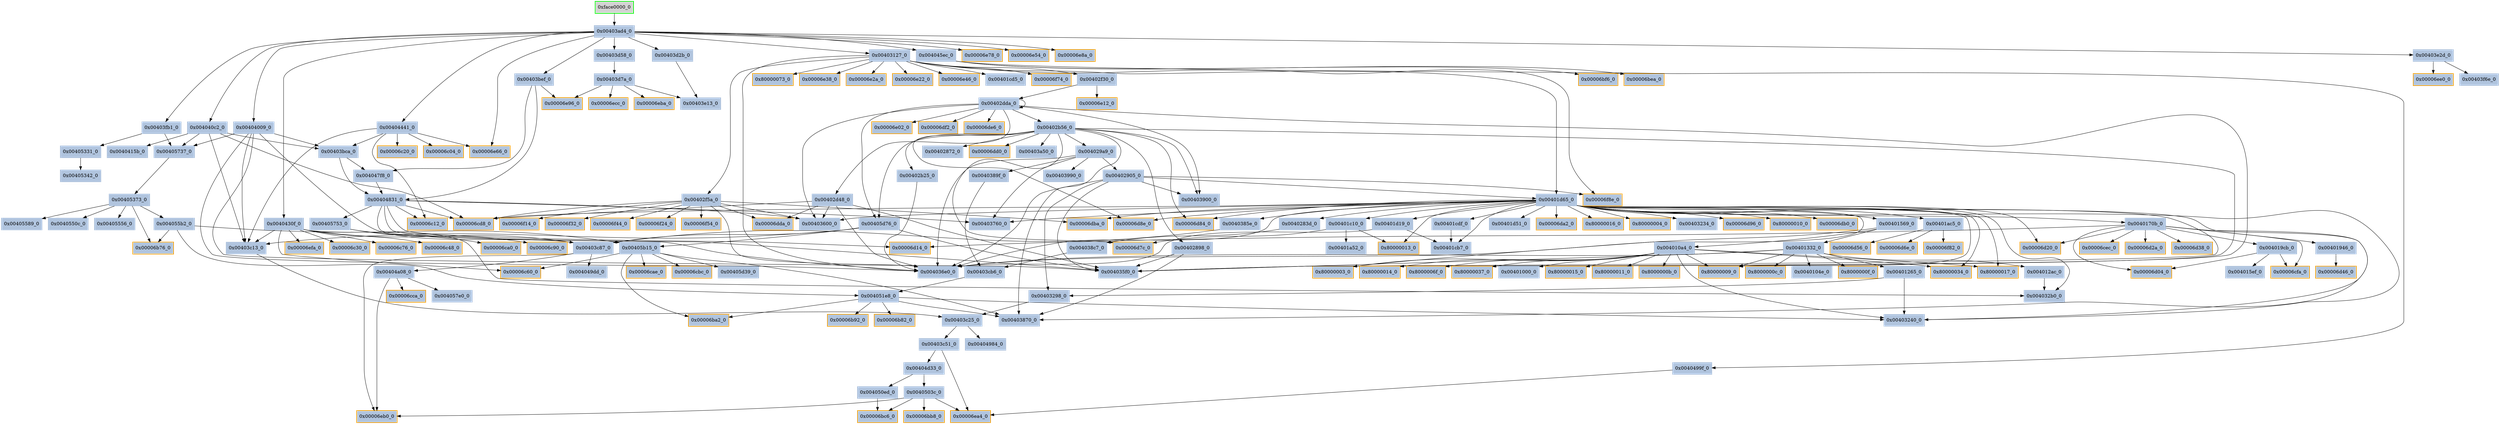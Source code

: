 digraph G {
node[shape=rectangle,style=filled,fillcolor=lightsteelblue,color=lightsteelblue]
bgcolor="transparent"
a0x0040389f_0 -> a0x00403cb6_0;
a0x004051e8_0 -> a0x00006b82_0;
a0x004051e8_0 -> a0x00403870_0;
a0x004051e8_0 -> a0x00006b92_0;
a0x004051e8_0 -> a0x00403240_0;
a0x004051e8_0 -> a0x00006ba2_0;
a0x004012ac_0 -> a0x004032b0_0;
a0x00401d65_0 -> a0x00006d8e_0;
a0x00401d65_0 -> a0x00006cd8_0;
a0x00401d65_0 -> a0x0040170b_0;
a0x00401d65_0 -> a0x00401d51_0;
a0x00401d65_0 -> a0x00006da2_0;
a0x00401d65_0 -> a0x00403240_0;
a0x00401d65_0 -> a0x00401c10_0;
a0x00401d65_0 -> a0x00401cb7_0;
a0x00401d65_0 -> a0x80000016_0;
a0x00401d65_0 -> a0x004032b0_0;
a0x00401d65_0 -> a0x0040283d_0;
a0x00401d65_0 -> a0x80000013_0;
a0x00401d65_0 -> a0x00403870_0;
a0x00401d65_0 -> a0x80000009_0;
a0x00401d65_0 -> a0x00006d84_0;
a0x00401d65_0 -> a0x00403600_0;
a0x00401d65_0 -> a0x0040385e_0;
a0x00401d65_0 -> a0x80000034_0;
a0x00401d65_0 -> a0x004035f0_0;
a0x00401d65_0 -> a0x00401569_0;
a0x00401d65_0 -> a0x80000004_0;
a0x00401d65_0 -> a0x004036e0_0;
a0x00401d65_0 -> a0x00401cdf_0;
a0x00401d65_0 -> a0x00403234_0;
a0x00401d65_0 -> a0x00006dba_0;
a0x00401d65_0 -> a0x00006d20_0;
a0x00401d65_0 -> a0x00006d96_0;
a0x00401d65_0 -> a0x80000010_0;
a0x00401d65_0 -> a0x00006db0_0;
a0x00401d65_0 -> a0x80000017_0;
a0x00401d65_0 -> a0x00401d19_0;
a0x00401d65_0 -> a0x00403760_0;
a0x00401d65_0 -> a0x00401ac5_0;
a0x00401d65_0 -> a0x80000003_0;
a0x0040170b_0 -> a0x00006d2a_0;
a0x0040170b_0 -> a0x00006d38_0;
a0x0040170b_0 -> a0x00006d14_0;
a0x0040170b_0 -> a0x00006d20_0;
a0x0040170b_0 -> a0x00006cfa_0;
a0x0040170b_0 -> a0x00403240_0;
a0x0040170b_0 -> a0x00006cec_0;
a0x0040170b_0 -> a0x004019cb_0;
a0x0040170b_0 -> a0x00006d04_0;
a0x0040170b_0 -> a0x00401946_0;
a0x004038c7_0 -> a0x00403cb6_0;
a0x0040503c_0 -> a0x00006eb0_0;
a0x0040503c_0 -> a0x00006ea4_0;
a0x0040503c_0 -> a0x00006bb8_0;
a0x0040503c_0 -> a0x00006bc6_0;
a0x004050ed_0 -> a0x00006bc6_0;
a0x00401c10_0 -> a0x80000013_0;
a0x00401c10_0 -> a0x00006d7c_0;
a0x00401c10_0 -> a0x00401a52_0;
a0x00405331_0 -> a0x00405342_0;
a0x00405d76_0 -> a0x00403c87_0;
a0x00405d76_0 -> a0x00403c13_0;
a0x00405d76_0 -> a0x004035f0_0;
a0x00405d76_0 -> a0x00405b15_0;
a0x00403bca_0 -> a0x00404831_0;
a0x00403bca_0 -> a0x004047f8_0;
a0x00404441_0 -> a0x00006e66_0;
a0x00404441_0 -> a0x00006c20_0;
a0x00404441_0 -> a0x00403c13_0;
a0x00404441_0 -> a0x00006c04_0;
a0x00404441_0 -> a0x00006c12_0;
a0x00404441_0 -> a0x00403bca_0;
a0x00402dda_0 -> a0x00402dda_0;
a0x00402dda_0 -> a0x00402d48_0;
a0x00402dda_0 -> a0x00403600_0;
a0x00402dda_0 -> a0x00006e02_0;
a0x00402dda_0 -> a0x004035f0_0;
a0x00402dda_0 -> a0x00006df2_0;
a0x00402dda_0 -> a0x00403900_0;
a0x00402dda_0 -> a0x00006de6_0;
a0x00402dda_0 -> a0x00405d76_0;
a0x00402dda_0 -> a0x00402b56_0;
a0x00402d48_0 -> a0x00006cd8_0;
a0x00402d48_0 -> a0x00403600_0;
a0x00402d48_0 -> a0x00006dda_0;
a0x00402d48_0 -> a0x004035f0_0;
a0x00402d48_0 -> a0x004036e0_0;
a0x00405737_0 -> a0x00405373_0;
a0x00405b15_0 -> a0x00006c60_0;
a0x00405b15_0 -> a0x00405d39_0;
a0x00405b15_0 -> a0x00403870_0;
a0x00405b15_0 -> a0x00006cae_0;
a0x00405b15_0 -> a0x00006cbc_0;
a0x00405b15_0 -> a0x00006ba2_0;
a0x00402905_0 -> a0x00401d65_0;
a0x00402905_0 -> a0x00006f8e_0;
a0x00402905_0 -> a0x004035f0_0;
a0x00402905_0 -> a0x00403298_0;
a0x00402905_0 -> a0x00403900_0;
a0x00402905_0 -> a0x004036e0_0;
a0x00401569_0 -> a0x00401332_0;
a0x00401569_0 -> a0x004010a4_0;
a0x00401569_0 -> a0x004036e0_0;
a0x004010a4_0 -> a0x80000009_0;
a0x004010a4_0 -> a0x80000014_0;
a0x004010a4_0 -> a0x8000006f_0;
a0x004010a4_0 -> a0x80000037_0;
a0x004010a4_0 -> a0x00403240_0;
a0x004010a4_0 -> a0x00401000_0;
a0x004010a4_0 -> a0x80000034_0;
a0x004010a4_0 -> a0x80000015_0;
a0x004010a4_0 -> a0x80000017_0;
a0x004010a4_0 -> a0x80000011_0;
a0x004010a4_0 -> a0x8000000b_0;
a0x004010a4_0 -> a0x80000003_0;
a0x00403d7a_0 -> a0x00006eba_0;
a0x00403d7a_0 -> a0x00403e13_0;
a0x00403d7a_0 -> a0x00006ecc_0;
a0x00403d7a_0 -> a0x00006e96_0;
a0x00402b56_0 -> a0x00006d8e_0;
a0x00402b56_0 -> a0x00402b25_0;
a0x00402b56_0 -> a0x004029a9_0;
a0x00402b56_0 -> a0x00405d76_0;
a0x00402b56_0 -> a0x00403870_0;
a0x00402b56_0 -> a0x00006d7c_0;
a0x00402b56_0 -> a0x00006d84_0;
a0x00402b56_0 -> a0x00402872_0;
a0x00402b56_0 -> a0x00006dd0_0;
a0x00402b56_0 -> a0x004035f0_0;
a0x00402b56_0 -> a0x00403a50_0;
a0x00402b56_0 -> a0x00403900_0;
a0x00402b56_0 -> a0x00402898_0;
a0x00401cdf_0 -> a0x00401cb7_0;
a0x00403c51_0 -> a0x00404d33_0;
a0x00403c51_0 -> a0x00006ea4_0;
a0x00402898_0 -> a0x00403870_0;
a0x00402898_0 -> a0x004035f0_0;
a0x00403d58_0 -> a0x00403d7a_0;
a0x00403d2b_0 -> a0x00403e13_0;
a0x00404a08_0 -> a0x00006eb0_0;
a0x00404a08_0 -> a0x004057e0_0;
a0x00404a08_0 -> a0x00006cca_0;
a0x00403ad4_0 -> a0x00006e78_0;
a0x00403ad4_0 -> a0x00403d2b_0;
a0x00403ad4_0 -> a0x00403d58_0;
a0x00403ad4_0 -> a0x00403bef_0;
a0x00403ad4_0 -> a0x00403127_0;
a0x00403ad4_0 -> a0x00006e54_0;
a0x00403ad4_0 -> a0x00403fb1_0;
a0x00403ad4_0 -> a0x00404441_0;
a0x00403ad4_0 -> a0x00006e66_0;
a0x00403ad4_0 -> a0x0040430f_0;
a0x00403ad4_0 -> a0x004045ec_0;
a0x00403ad4_0 -> a0x00006e8a_0;
a0x00403ad4_0 -> a0x004040c2_0;
a0x00403ad4_0 -> a0x00404009_0;
a0x00403ad4_0 -> a0x00403e2d_0;
a0x00403c25_0 -> a0x00404984_0;
a0x00403c25_0 -> a0x00403c51_0;
a0x004055b2_0 -> a0x004051e8_0;
a0x004055b2_0 -> a0x00006b76_0;
a0x004055b2_0 -> a0x00405b15_0;
a0x0040430f_0 -> a0x00006efa_0;
a0x0040430f_0 -> a0x00006c60_0;
a0x0040430f_0 -> a0x00403c87_0;
a0x0040430f_0 -> a0x00403c13_0;
a0x0040430f_0 -> a0x00006c30_0;
a0x0040430f_0 -> a0x00006c76_0;
a0x0040430f_0 -> a0x004032b0_0;
a0x0040430f_0 -> a0x00006c48_0;
a0x00401d19_0 -> a0x00401cb7_0;
a0x00401d19_0 -> a0x004036e0_0;
a0x00403c13_0 -> a0x00403c25_0;
a0x00404009_0 -> a0x00403c87_0;
a0x00404009_0 -> a0x00405737_0;
a0x00404009_0 -> a0x00403c13_0;
a0x00404009_0 -> a0x004035f0_0;
a0x00404009_0 -> a0x004036e0_0;
a0x00404009_0 -> a0x00403bca_0;
a0x00404d33_0 -> a0x0040503c_0;
a0x00404d33_0 -> a0x004050ed_0;
a0x00403e2d_0 -> a0x00006ee0_0;
a0x00403e2d_0 -> a0x00403f6e_0;
a0x00401265_0 -> a0x00403240_0;
a0x00401265_0 -> a0x00403298_0;
a0x00402f5a_0 -> a0x00006f44_0;
a0x00402f5a_0 -> a0x00006f24_0;
a0x00402f5a_0 -> a0x00006dba_0;
a0x00402f5a_0 -> a0x00006cd8_0;
a0x00402f5a_0 -> a0x00403600_0;
a0x00402f5a_0 -> a0x00006f54_0;
a0x00402f5a_0 -> a0x00006dda_0;
a0x00402f5a_0 -> a0x00006f14_0;
a0x00402f5a_0 -> a0x004036e0_0;
a0x00402f5a_0 -> a0x00006f32_0;
a0xface0000_0 -> a0x00403ad4_0;
a0x00403bef_0 -> a0x00404831_0;
a0x00403bef_0 -> a0x00006e96_0;
a0x00403bef_0 -> a0x004047f8_0;
a0x00401946_0 -> a0x00006d46_0;
a0x0040283d_0 -> a0x004038c7_0;
a0x004045ec_0 -> a0x00006bf6_0;
a0x004045ec_0 -> a0x00006bea_0;
a0x004045ec_0 -> a0x0040499f_0;
a0x00402f30_0 -> a0x00402dda_0;
a0x00402f30_0 -> a0x00006e12_0;
a0x0040385e_0 -> a0x00403c87_0;
a0x004019cb_0 -> a0x004015ef_0;
a0x004019cb_0 -> a0x00006cfa_0;
a0x004019cb_0 -> a0x00006d04_0;
a0x004047f8_0 -> a0x00404831_0;
a0x00403c87_0 -> a0x00404a08_0;
a0x00403c87_0 -> a0x004049dd_0;
a0x00403c87_0 -> a0x00006eb0_0;
a0x00402b25_0 -> a0x004036e0_0;
a0x004029a9_0 -> a0x0040389f_0;
a0x004029a9_0 -> a0x00403760_0;
a0x004029a9_0 -> a0x00403990_0;
a0x004029a9_0 -> a0x00402905_0;
a0x004029a9_0 -> a0x004036e0_0;
a0x00403cb6_0 -> a0x004051e8_0;
a0x00403127_0 -> a0x80000073_0;
a0x00403127_0 -> a0x00402f5a_0;
a0x00403127_0 -> a0x00401d65_0;
a0x00403127_0 -> a0x00006e38_0;
a0x00403127_0 -> a0x00006e2a_0;
a0x00403127_0 -> a0x00402f30_0;
a0x00403127_0 -> a0x00006f8e_0;
a0x00403127_0 -> a0x00006e22_0;
a0x00403127_0 -> a0x00006e46_0;
a0x00403127_0 -> a0x00401cd5_0;
a0x00403127_0 -> a0x004036e0_0;
a0x00403127_0 -> a0x00006f74_0;
a0x00405373_0 -> a0x00405589_0;
a0x00405373_0 -> a0x0040550c_0;
a0x00405373_0 -> a0x00405556_0;
a0x00405373_0 -> a0x00006b76_0;
a0x00405373_0 -> a0x004055b2_0;
a0x00401332_0 -> a0x00401265_0;
a0x00401332_0 -> a0x80000009_0;
a0x00401332_0 -> a0x004012ac_0;
a0x00401332_0 -> a0x8000000f_0;
a0x00401332_0 -> a0x8000000c_0;
a0x00401332_0 -> a0x004035f0_0;
a0x00401332_0 -> a0x0040104e_0;
a0x00401332_0 -> a0x004036e0_0;
a0x00404831_0 -> a0x00405753_0;
a0x00404831_0 -> a0x00006cd8_0;
a0x00404831_0 -> a0x00403600_0;
a0x00404831_0 -> a0x00403760_0;
a0x00404831_0 -> a0x00006d14_0;
a0x00404831_0 -> a0x004035f0_0;
a0x00404831_0 -> a0x00006c12_0;
a0x00404831_0 -> a0x004036e0_0;
a0x00403fb1_0 -> a0x00405737_0;
a0x00403fb1_0 -> a0x00405331_0;
a0x00405753_0 -> a0x00006c90_0;
a0x00405753_0 -> a0x00006ca0_0;
a0x00401ac5_0 -> a0x00006f82_0;
a0x00401ac5_0 -> a0x00006d56_0;
a0x00401ac5_0 -> a0x00006d6e_0;
a0x004040c2_0 -> a0x00006cd8_0;
a0x004040c2_0 -> a0x00405737_0;
a0x004040c2_0 -> a0x0040415b_0;
a0x004040c2_0 -> a0x00403c13_0;
a0x004040c2_0 -> a0x00403bca_0;
a0x0040499f_0 -> a0x00006ea4_0;
a0x00403298_0 -> a0x00403c25_0;
a0x00006f82_0[label="0x00006f82_0",style="filled,bold",color="orange"];
a0x00405589_0[label="0x00405589_0"];
a0x00006bf6_0[label="0x00006bf6_0",style="filled,bold",color="orange"];
a0x0040389f_0[label="0x0040389f_0"];
a0x004012ac_0[label="0x004012ac_0"];
a0x00006d38_0[label="0x00006d38_0",style="filled,bold",color="orange"];
a0x8000006f_0[label="0x8000006f_0",style="filled,bold",color="orange"];
a0x0040170b_0[label="0x0040170b_0"];
a0x004038c7_0[label="0x004038c7_0"];
a0x004050ed_0[label="0x004050ed_0"];
a0x00401c10_0[label="0x00401c10_0"];
a0x80000016_0[label="0x80000016_0",style="filled,bold",color="orange"];
a0x00405331_0[label="0x00405331_0"];
a0x004032b0_0[label="0x004032b0_0"];
a0x00405d76_0[label="0x00405d76_0"];
a0x00403bca_0[label="0x00403bca_0"];
a0x00402d48_0[label="0x00402d48_0"];
a0x00006b92_0[label="0x00006b92_0",style="filled,bold",color="orange"];
a0x00006e2a_0[label="0x00006e2a_0",style="filled,bold",color="orange"];
a0x00006e22_0[label="0x00006e22_0",style="filled,bold",color="orange"];
a0x00401a52_0[label="0x00401a52_0"];
a0x00405b15_0[label="0x00405b15_0"];
a0x00402905_0[label="0x00402905_0"];
a0x00006e96_0[label="0x00006e96_0",style="filled,bold",color="orange"];
a0x00403d7a_0[label="0x00403d7a_0"];
a0x00402b56_0[label="0x00402b56_0"];
a0x004036e0_0[label="0x004036e0_0"];
a0x80000004_0[label="0x80000004_0",style="filled,bold",color="orange"];
a0x00006bb8_0[label="0x00006bb8_0",style="filled,bold",color="orange"];
a0x00402898_0[label="0x00402898_0"];
a0x00405d39_0[label="0x00405d39_0"];
a0x00006cae_0[label="0x00006cae_0",style="filled,bold",color="orange"];
a0x00403ad4_0[label="0x00403ad4_0"];
a0x00006d96_0[label="0x00006d96_0",style="filled,bold",color="orange"];
a0x00006d20_0[label="0x00006d20_0",style="filled,bold",color="orange"];
a0x80000015_0[label="0x80000015_0",style="filled,bold",color="orange"];
a0x00006ecc_0[label="0x00006ecc_0",style="filled,bold",color="orange"];
a0x00006f24_0[label="0x00006f24_0",style="filled,bold",color="orange"];
a0x00401d19_0[label="0x00401d19_0"];
a0x00006eba_0[label="0x00006eba_0",style="filled,bold",color="orange"];
a0x00006e02_0[label="0x00006e02_0",style="filled,bold",color="orange"];
a0x00006cec_0[label="0x00006cec_0",style="filled,bold",color="orange"];
a0x00006eb0_0[label="0x00006eb0_0",style="filled,bold",color="orange"];
a0x00403e2d_0[label="0x00403e2d_0"];
a0x80000003_0[label="0x80000003_0",style="filled,bold",color="orange"];
a0x00006f74_0[label="0x00006f74_0",style="filled,bold",color="orange"];
a0x00401265_0[label="0x00401265_0"];
a0x00006d8e_0[label="0x00006d8e_0",style="filled,bold",color="orange"];
a0x00006b82_0[label="0x00006b82_0",style="filled,bold",color="orange"];
a0xface0000_0[label="0xface0000_0",style="filled,bold",color="green",fillcolor="lightgrey"];
a0x8000000f_0[label="0x8000000f_0",style="filled,bold",color="orange"];
a0x00006cd8_0[label="0x00006cd8_0",style="filled,bold",color="orange"];
a0x00401d51_0[label="0x00401d51_0"];
a0x80000037_0[label="0x80000037_0",style="filled,bold",color="orange"];
a0x00403bef_0[label="0x00403bef_0"];
a0x0040415b_0[label="0x0040415b_0"];
a0x00401000_0[label="0x00401000_0"];
a0x00006de6_0[label="0x00006de6_0",style="filled,bold",color="orange"];
a0x0040283d_0[label="0x0040283d_0"];
a0x00403870_0[label="0x00403870_0"];
a0x00006e38_0[label="0x00006e38_0",style="filled,bold",color="orange"];
a0x00006f54_0[label="0x00006f54_0",style="filled,bold",color="orange"];
a0x00006d7c_0[label="0x00006d7c_0",style="filled,bold",color="orange"];
a0x00402872_0[label="0x00402872_0"];
a0x00403e13_0[label="0x00403e13_0"];
a0x004035f0_0[label="0x004035f0_0"];
a0x00403a50_0[label="0x00403a50_0"];
a0x004019cb_0[label="0x004019cb_0"];
a0x00006f32_0[label="0x00006f32_0",style="filled,bold",color="orange"];
a0x00006f44_0[label="0x00006f44_0",style="filled,bold",color="orange"];
a0x00402b25_0[label="0x00402b25_0"];
a0x00403234_0[label="0x00403234_0"];
a0x00006dba_0[label="0x00006dba_0",style="filled,bold",color="orange"];
a0x00006e12_0[label="0x00006e12_0",style="filled,bold",color="orange"];
a0x00403cb6_0[label="0x00403cb6_0"];
a0x00403127_0[label="0x00403127_0"];
a0x80000010_0[label="0x80000010_0",style="filled,bold",color="orange"];
a0x00006db0_0[label="0x00006db0_0",style="filled,bold",color="orange"];
a0x00403fb1_0[label="0x00403fb1_0"];
a0x00404831_0[label="0x00404831_0"];
a0x00401cd5_0[label="0x00401cd5_0"];
a0x80000017_0[label="0x80000017_0",style="filled,bold",color="orange"];
a0x00006f14_0[label="0x00006f14_0",style="filled,bold",color="orange"];
a0x00405556_0[label="0x00405556_0"];
a0x004040c2_0[label="0x004040c2_0"];
a0x00006c20_0[label="0x00006c20_0",style="filled,bold",color="orange"];
a0x00006cca_0[label="0x00006cca_0",style="filled,bold",color="orange"];
a0x00006efa_0[label="0x00006efa_0",style="filled,bold",color="orange"];
a0x00006e78_0[label="0x00006e78_0",style="filled,bold",color="orange"];
a0x00404984_0[label="0x00404984_0"];
a0x80000073_0[label="0x80000073_0",style="filled,bold",color="orange"];
a0x00401d65_0[label="0x00401d65_0"];
a0x004051e8_0[label="0x004051e8_0"];
a0x0040550c_0[label="0x0040550c_0"];
a0x00006d14_0[label="0x00006d14_0",style="filled,bold",color="orange"];
a0x00006da2_0[label="0x00006da2_0",style="filled,bold",color="orange"];
a0x0040503c_0[label="0x0040503c_0"];
a0x00403240_0[label="0x00403240_0"];
a0x00006e54_0[label="0x00006e54_0",style="filled,bold",color="orange"];
a0x80000011_0[label="0x80000011_0",style="filled,bold",color="orange"];
a0x00006ea4_0[label="0x00006ea4_0",style="filled,bold",color="orange"];
a0x00006c12_0[label="0x00006c12_0",style="filled,bold",color="orange"];
a0x00006d46_0[label="0x00006d46_0",style="filled,bold",color="orange"];
a0x00006ca0_0[label="0x00006ca0_0",style="filled,bold",color="orange"];
a0x00404441_0[label="0x00404441_0"];
a0x00006e66_0[label="0x00006e66_0",style="filled,bold",color="orange"];
a0x00402dda_0[label="0x00402dda_0"];
a0x80000009_0[label="0x80000009_0",style="filled,bold",color="orange"];
a0x00006e8a_0[label="0x00006e8a_0",style="filled,bold",color="orange"];
a0x00006d84_0[label="0x00006d84_0",style="filled,bold",color="orange"];
a0x00403600_0[label="0x00403600_0"];
a0x00405737_0[label="0x00405737_0"];
a0x00405342_0[label="0x00405342_0"];
a0x80000034_0[label="0x80000034_0",style="filled,bold",color="orange"];
a0x0040104e_0[label="0x0040104e_0"];
a0x00401569_0[label="0x00401569_0"];
a0x00403900_0[label="0x00403900_0"];
a0x004010a4_0[label="0x004010a4_0"];
a0x00401cdf_0[label="0x00401cdf_0"];
a0x00403c51_0[label="0x00403c51_0"];
a0x00403d2b_0[label="0x00403d2b_0"];
a0x00403d58_0[label="0x00403d58_0"];
a0x00404a08_0[label="0x00404a08_0"];
a0x00006b76_0[label="0x00006b76_0",style="filled,bold",color="orange"];
a0x00006c04_0[label="0x00006c04_0",style="filled,bold",color="orange"];
a0x00403c25_0[label="0x00403c25_0"];
a0x004057e0_0[label="0x004057e0_0"];
a0x004055b2_0[label="0x004055b2_0"];
a0x004015ef_0[label="0x004015ef_0"];
a0x0040430f_0[label="0x0040430f_0"];
a0x00403760_0[label="0x00403760_0"];
a0x00403c13_0[label="0x00403c13_0"];
a0x00006bea_0[label="0x00006bea_0",style="filled,bold",color="orange"];
a0x00404009_0[label="0x00404009_0"];
a0x00404d33_0[label="0x00404d33_0"];
a0x00006c90_0[label="0x00006c90_0",style="filled,bold",color="orange"];
a0x00006c60_0[label="0x00006c60_0",style="filled,bold",color="orange"];
a0x00006d2a_0[label="0x00006d2a_0",style="filled,bold",color="orange"];
a0x00402f5a_0[label="0x00402f5a_0"];
a0x00401cb7_0[label="0x00401cb7_0"];
a0x00006bc6_0[label="0x00006bc6_0",style="filled,bold",color="orange"];
a0x00401946_0[label="0x00401946_0"];
a0x80000013_0[label="0x80000013_0",style="filled,bold",color="orange"];
a0x004045ec_0[label="0x004045ec_0"];
a0x00402f30_0[label="0x00402f30_0"];
a0x00006dda_0[label="0x00006dda_0",style="filled,bold",color="orange"];
a0x0040385e_0[label="0x0040385e_0"];
a0x00403990_0[label="0x00403990_0"];
a0x00006cbc_0[label="0x00006cbc_0",style="filled,bold",color="orange"];
a0x00006ee0_0[label="0x00006ee0_0",style="filled,bold",color="orange"];
a0x00006c30_0[label="0x00006c30_0",style="filled,bold",color="orange"];
a0x8000000b_0[label="0x8000000b_0",style="filled,bold",color="orange"];
a0x00006df2_0[label="0x00006df2_0",style="filled,bold",color="orange"];
a0x00403f6e_0[label="0x00403f6e_0"];
a0x00006c76_0[label="0x00006c76_0",style="filled,bold",color="orange"];
a0x004047f8_0[label="0x004047f8_0"];
a0x00006ba2_0[label="0x00006ba2_0",style="filled,bold",color="orange"];
a0x00403c87_0[label="0x00403c87_0"];
a0x004029a9_0[label="0x004029a9_0"];
a0x004049dd_0[label="0x004049dd_0"];
a0x00405373_0[label="0x00405373_0"];
a0x00006f8e_0[label="0x00006f8e_0",style="filled,bold",color="orange"];
a0x00401332_0[label="0x00401332_0"];
a0x00006c48_0[label="0x00006c48_0",style="filled,bold",color="orange"];
a0x00006d56_0[label="0x00006d56_0",style="filled,bold",color="orange"];
a0x00405753_0[label="0x00405753_0"];
a0x80000014_0[label="0x80000014_0",style="filled,bold",color="orange"];
a0x00401ac5_0[label="0x00401ac5_0"];
a0x00006dd0_0[label="0x00006dd0_0",style="filled,bold",color="orange"];
a0x8000000c_0[label="0x8000000c_0",style="filled,bold",color="orange"];
a0x00006cfa_0[label="0x00006cfa_0",style="filled,bold",color="orange"];
a0x0040499f_0[label="0x0040499f_0"];
a0x00006e46_0[label="0x00006e46_0",style="filled,bold",color="orange"];
a0x00006d04_0[label="0x00006d04_0",style="filled,bold",color="orange"];
a0x00403298_0[label="0x00403298_0"];
a0x00006d6e_0[label="0x00006d6e_0",style="filled,bold",color="orange"];
}
